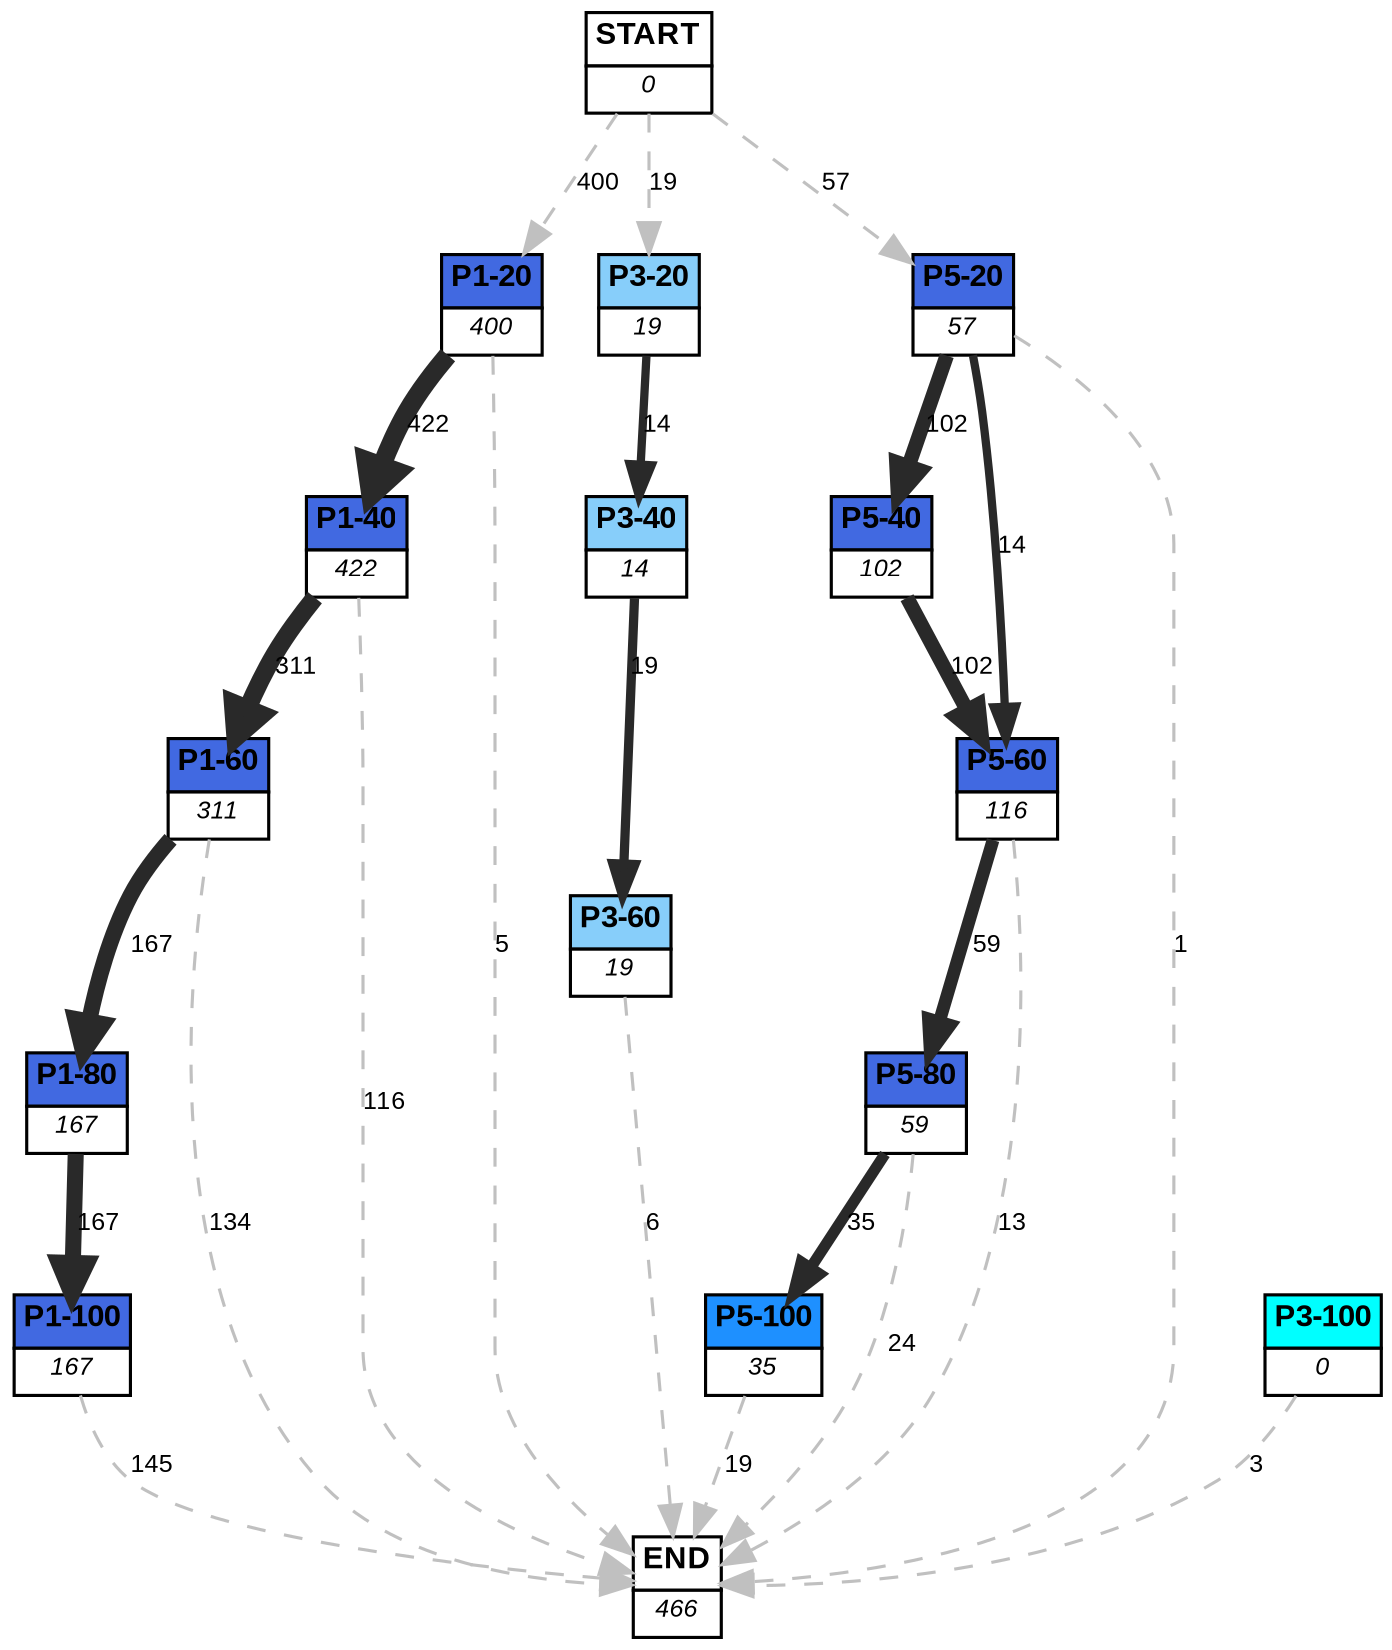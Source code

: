 digraph graphname {
	dpi = 150
	size="16,11!";
	margin = 0;
"P1-20" [shape=plain, label=<<table border="0" cellborder="1" cellspacing="0"><tr><td bgcolor="royalblue"><FONT face="Arial" POINT-SIZE="10"><b>P1-20</b></FONT></td></tr><tr><td bgcolor="white"><FONT face="Arial" POINT-SIZE="8"><i>400</i></FONT></td></tr></table>>]
"P1-40" [shape=plain, label=<<table border="0" cellborder="1" cellspacing="0"><tr><td bgcolor="royalblue"><FONT face="Arial" POINT-SIZE="10"><b>P1-40</b></FONT></td></tr><tr><td bgcolor="white"><FONT face="Arial" POINT-SIZE="8"><i>422</i></FONT></td></tr></table>>]
"P1-60" [shape=plain, label=<<table border="0" cellborder="1" cellspacing="0"><tr><td bgcolor="royalblue"><FONT face="Arial" POINT-SIZE="10"><b>P1-60</b></FONT></td></tr><tr><td bgcolor="white"><FONT face="Arial" POINT-SIZE="8"><i>311</i></FONT></td></tr></table>>]
"P1-80" [shape=plain, label=<<table border="0" cellborder="1" cellspacing="0"><tr><td bgcolor="royalblue"><FONT face="Arial" POINT-SIZE="10"><b>P1-80</b></FONT></td></tr><tr><td bgcolor="white"><FONT face="Arial" POINT-SIZE="8"><i>167</i></FONT></td></tr></table>>]
"P1-100" [shape=plain, label=<<table border="0" cellborder="1" cellspacing="0"><tr><td bgcolor="royalblue"><FONT face="Arial" POINT-SIZE="10"><b>P1-100</b></FONT></td></tr><tr><td bgcolor="white"><FONT face="Arial" POINT-SIZE="8"><i>167</i></FONT></td></tr></table>>]
"P3-20" [shape=plain, label=<<table border="0" cellborder="1" cellspacing="0"><tr><td bgcolor="lightskyblue"><FONT face="Arial" POINT-SIZE="10"><b>P3-20</b></FONT></td></tr><tr><td bgcolor="white"><FONT face="Arial" POINT-SIZE="8"><i>19</i></FONT></td></tr></table>>]
"P3-40" [shape=plain, label=<<table border="0" cellborder="1" cellspacing="0"><tr><td bgcolor="lightskyblue"><FONT face="Arial" POINT-SIZE="10"><b>P3-40</b></FONT></td></tr><tr><td bgcolor="white"><FONT face="Arial" POINT-SIZE="8"><i>14</i></FONT></td></tr></table>>]
"P3-60" [shape=plain, label=<<table border="0" cellborder="1" cellspacing="0"><tr><td bgcolor="lightskyblue"><FONT face="Arial" POINT-SIZE="10"><b>P3-60</b></FONT></td></tr><tr><td bgcolor="white"><FONT face="Arial" POINT-SIZE="8"><i>19</i></FONT></td></tr></table>>]
"P3-100" [shape=plain, label=<<table border="0" cellborder="1" cellspacing="0"><tr><td bgcolor="aqua"><FONT face="Arial" POINT-SIZE="10"><b>P3-100</b></FONT></td></tr><tr><td bgcolor="white"><FONT face="Arial" POINT-SIZE="8"><i>0</i></FONT></td></tr></table>>]
"P5-20" [shape=plain, label=<<table border="0" cellborder="1" cellspacing="0"><tr><td bgcolor="royalblue"><FONT face="Arial" POINT-SIZE="10"><b>P5-20</b></FONT></td></tr><tr><td bgcolor="white"><FONT face="Arial" POINT-SIZE="8"><i>57</i></FONT></td></tr></table>>]
"P5-40" [shape=plain, label=<<table border="0" cellborder="1" cellspacing="0"><tr><td bgcolor="royalblue"><FONT face="Arial" POINT-SIZE="10"><b>P5-40</b></FONT></td></tr><tr><td bgcolor="white"><FONT face="Arial" POINT-SIZE="8"><i>102</i></FONT></td></tr></table>>]
"P5-60" [shape=plain, label=<<table border="0" cellborder="1" cellspacing="0"><tr><td bgcolor="royalblue"><FONT face="Arial" POINT-SIZE="10"><b>P5-60</b></FONT></td></tr><tr><td bgcolor="white"><FONT face="Arial" POINT-SIZE="8"><i>116</i></FONT></td></tr></table>>]
"P5-80" [shape=plain, label=<<table border="0" cellborder="1" cellspacing="0"><tr><td bgcolor="royalblue"><FONT face="Arial" POINT-SIZE="10"><b>P5-80</b></FONT></td></tr><tr><td bgcolor="white"><FONT face="Arial" POINT-SIZE="8"><i>59</i></FONT></td></tr></table>>]
"P5-100" [shape=plain, label=<<table border="0" cellborder="1" cellspacing="0"><tr><td bgcolor="dodgerblue"><FONT face="Arial" POINT-SIZE="10"><b>P5-100</b></FONT></td></tr><tr><td bgcolor="white"><FONT face="Arial" POINT-SIZE="8"><i>35</i></FONT></td></tr></table>>]
"START" [shape=plain, label=<<table border="0" cellborder="1" cellspacing="0"><tr><td bgcolor="white"><FONT face="Arial" POINT-SIZE="10"><b>START</b></FONT></td></tr><tr><td bgcolor="white"><FONT face="Arial" POINT-SIZE="8"><i>0</i></FONT></td></tr></table>>]
"END" [shape=plain, label=<<table border="0" cellborder="1" cellspacing="0"><tr><td bgcolor="white"><FONT face="Arial" POINT-SIZE="10"><b>END</b></FONT></td></tr><tr><td bgcolor="white"><FONT face="Arial" POINT-SIZE="8"><i>466</i></FONT></td></tr></table>>]
"P1-20" -> "P1-40" [ color=grey16 penwidth = "6.045005314036012"label ="422" labelfloat=false fontname="Arial" fontsize=8]
"P1-20" -> "END" [ style = dashed color=grey label ="5" labelfloat=false fontname="Arial" fontsize=8]
"P1-40" -> "P1-60" [ color=grey16 penwidth = "5.739792912179234"label ="311" labelfloat=false fontname="Arial" fontsize=8]
"P1-40" -> "END" [ style = dashed color=grey label ="116" labelfloat=false fontname="Arial" fontsize=8]
"P1-60" -> "P1-80" [ color=grey16 penwidth = "5.117993812416755"label ="167" labelfloat=false fontname="Arial" fontsize=8]
"P1-60" -> "END" [ style = dashed color=grey label ="134" labelfloat=false fontname="Arial" fontsize=8]
"P1-80" -> "P1-100" [ color=grey16 penwidth = "5.117993812416755"label ="167" labelfloat=false fontname="Arial" fontsize=8]
"P1-100" -> "END" [ style = dashed color=grey label ="145" labelfloat=false fontname="Arial" fontsize=8]
"P3-20" -> "P3-40" [ color=grey16 penwidth = "2.6390573296152584"label ="14" labelfloat=false fontname="Arial" fontsize=8]
"P3-40" -> "P3-60" [ color=grey16 penwidth = "2.9444389791664403"label ="19" labelfloat=false fontname="Arial" fontsize=8]
"P3-60" -> "END" [ style = dashed color=grey label ="6" labelfloat=false fontname="Arial" fontsize=8]
"P3-100" -> "END" [ style = dashed color=grey label ="3" labelfloat=false fontname="Arial" fontsize=8]
"P5-20" -> "P5-40" [ color=grey16 penwidth = "4.624972813284271"label ="102" labelfloat=false fontname="Arial" fontsize=8]
"P5-20" -> "P5-60" [ color=grey16 penwidth = "2.6390573296152584"label ="14" labelfloat=false fontname="Arial" fontsize=8]
"P5-20" -> "END" [ style = dashed color=grey label ="1" labelfloat=false fontname="Arial" fontsize=8]
"P5-40" -> "P5-60" [ color=grey16 penwidth = "4.624972813284271"label ="102" labelfloat=false fontname="Arial" fontsize=8]
"P5-60" -> "P5-80" [ color=grey16 penwidth = "4.07753744390572"label ="59" labelfloat=false fontname="Arial" fontsize=8]
"P5-60" -> "END" [ style = dashed color=grey label ="13" labelfloat=false fontname="Arial" fontsize=8]
"P5-80" -> "P5-100" [ color=grey16 penwidth = "3.5553480614894135"label ="35" labelfloat=false fontname="Arial" fontsize=8]
"P5-80" -> "END" [ style = dashed color=grey label ="24" labelfloat=false fontname="Arial" fontsize=8]
"P5-100" -> "END" [ style = dashed color=grey label ="19" labelfloat=false fontname="Arial" fontsize=8]
"START" -> "P1-20" [ style = dashed color=grey label ="400" labelfloat=false fontname="Arial" fontsize=8]
"START" -> "P3-20" [ style = dashed color=grey label ="19" labelfloat=false fontname="Arial" fontsize=8]
"START" -> "P5-20" [ style = dashed color=grey label ="57" labelfloat=false fontname="Arial" fontsize=8]
}